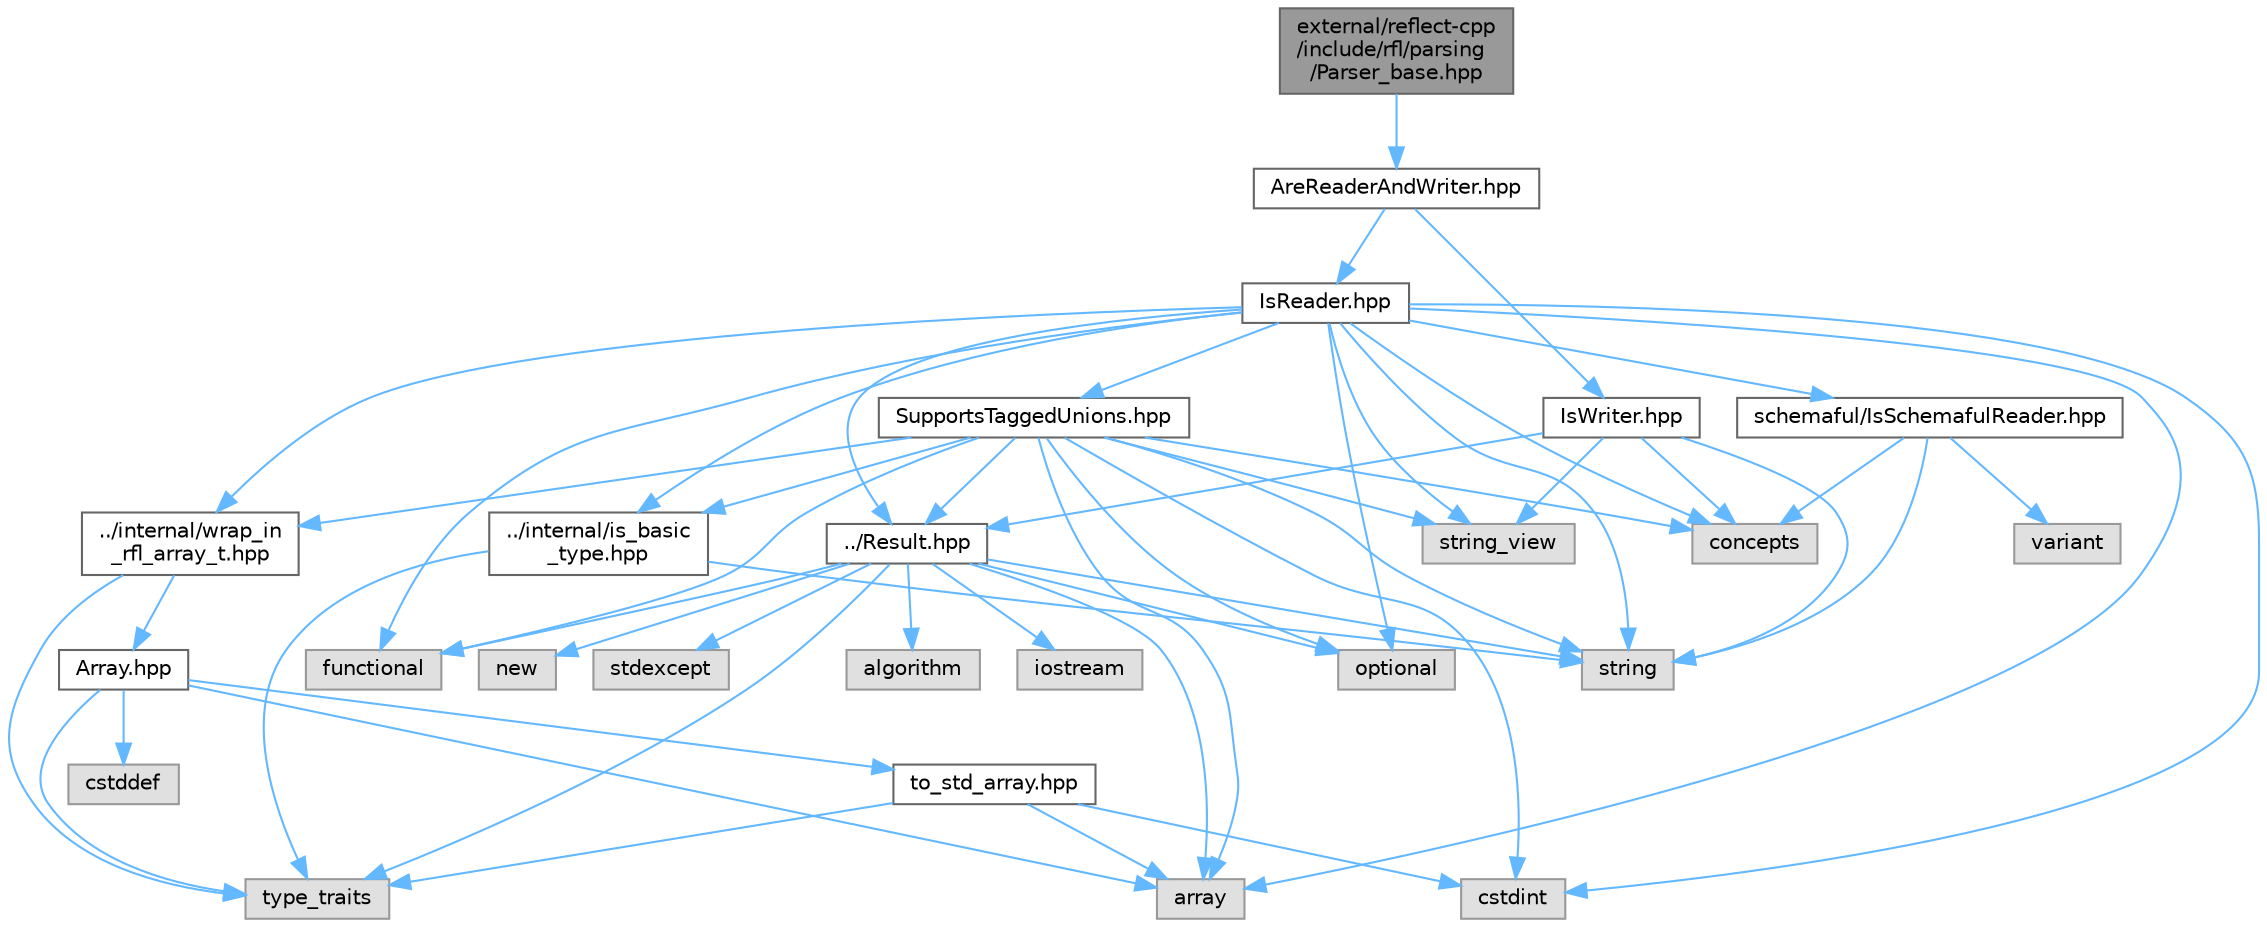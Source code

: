 digraph "external/reflect-cpp/include/rfl/parsing/Parser_base.hpp"
{
 // LATEX_PDF_SIZE
  bgcolor="transparent";
  edge [fontname=Helvetica,fontsize=10,labelfontname=Helvetica,labelfontsize=10];
  node [fontname=Helvetica,fontsize=10,shape=box,height=0.2,width=0.4];
  Node1 [id="Node000001",label="external/reflect-cpp\l/include/rfl/parsing\l/Parser_base.hpp",height=0.2,width=0.4,color="gray40", fillcolor="grey60", style="filled", fontcolor="black",tooltip=" "];
  Node1 -> Node2 [id="edge53_Node000001_Node000002",color="steelblue1",style="solid",tooltip=" "];
  Node2 [id="Node000002",label="AreReaderAndWriter.hpp",height=0.2,width=0.4,color="grey40", fillcolor="white", style="filled",URL="$_are_reader_and_writer_8hpp.html",tooltip=" "];
  Node2 -> Node3 [id="edge54_Node000002_Node000003",color="steelblue1",style="solid",tooltip=" "];
  Node3 [id="Node000003",label="IsReader.hpp",height=0.2,width=0.4,color="grey40", fillcolor="white", style="filled",URL="$_is_reader_8hpp.html",tooltip=" "];
  Node3 -> Node4 [id="edge55_Node000003_Node000004",color="steelblue1",style="solid",tooltip=" "];
  Node4 [id="Node000004",label="array",height=0.2,width=0.4,color="grey60", fillcolor="#E0E0E0", style="filled",tooltip=" "];
  Node3 -> Node5 [id="edge56_Node000003_Node000005",color="steelblue1",style="solid",tooltip=" "];
  Node5 [id="Node000005",label="concepts",height=0.2,width=0.4,color="grey60", fillcolor="#E0E0E0", style="filled",tooltip=" "];
  Node3 -> Node6 [id="edge57_Node000003_Node000006",color="steelblue1",style="solid",tooltip=" "];
  Node6 [id="Node000006",label="cstdint",height=0.2,width=0.4,color="grey60", fillcolor="#E0E0E0", style="filled",tooltip=" "];
  Node3 -> Node7 [id="edge58_Node000003_Node000007",color="steelblue1",style="solid",tooltip=" "];
  Node7 [id="Node000007",label="functional",height=0.2,width=0.4,color="grey60", fillcolor="#E0E0E0", style="filled",tooltip=" "];
  Node3 -> Node8 [id="edge59_Node000003_Node000008",color="steelblue1",style="solid",tooltip=" "];
  Node8 [id="Node000008",label="optional",height=0.2,width=0.4,color="grey60", fillcolor="#E0E0E0", style="filled",tooltip=" "];
  Node3 -> Node9 [id="edge60_Node000003_Node000009",color="steelblue1",style="solid",tooltip=" "];
  Node9 [id="Node000009",label="string",height=0.2,width=0.4,color="grey60", fillcolor="#E0E0E0", style="filled",tooltip=" "];
  Node3 -> Node10 [id="edge61_Node000003_Node000010",color="steelblue1",style="solid",tooltip=" "];
  Node10 [id="Node000010",label="string_view",height=0.2,width=0.4,color="grey60", fillcolor="#E0E0E0", style="filled",tooltip=" "];
  Node3 -> Node11 [id="edge62_Node000003_Node000011",color="steelblue1",style="solid",tooltip=" "];
  Node11 [id="Node000011",label="../Result.hpp",height=0.2,width=0.4,color="grey40", fillcolor="white", style="filled",URL="$_result_8hpp.html",tooltip=" "];
  Node11 -> Node12 [id="edge63_Node000011_Node000012",color="steelblue1",style="solid",tooltip=" "];
  Node12 [id="Node000012",label="algorithm",height=0.2,width=0.4,color="grey60", fillcolor="#E0E0E0", style="filled",tooltip=" "];
  Node11 -> Node4 [id="edge64_Node000011_Node000004",color="steelblue1",style="solid",tooltip=" "];
  Node11 -> Node7 [id="edge65_Node000011_Node000007",color="steelblue1",style="solid",tooltip=" "];
  Node11 -> Node13 [id="edge66_Node000011_Node000013",color="steelblue1",style="solid",tooltip=" "];
  Node13 [id="Node000013",label="iostream",height=0.2,width=0.4,color="grey60", fillcolor="#E0E0E0", style="filled",tooltip=" "];
  Node11 -> Node14 [id="edge67_Node000011_Node000014",color="steelblue1",style="solid",tooltip=" "];
  Node14 [id="Node000014",label="new",height=0.2,width=0.4,color="grey60", fillcolor="#E0E0E0", style="filled",tooltip=" "];
  Node11 -> Node8 [id="edge68_Node000011_Node000008",color="steelblue1",style="solid",tooltip=" "];
  Node11 -> Node15 [id="edge69_Node000011_Node000015",color="steelblue1",style="solid",tooltip=" "];
  Node15 [id="Node000015",label="stdexcept",height=0.2,width=0.4,color="grey60", fillcolor="#E0E0E0", style="filled",tooltip=" "];
  Node11 -> Node9 [id="edge70_Node000011_Node000009",color="steelblue1",style="solid",tooltip=" "];
  Node11 -> Node16 [id="edge71_Node000011_Node000016",color="steelblue1",style="solid",tooltip=" "];
  Node16 [id="Node000016",label="type_traits",height=0.2,width=0.4,color="grey60", fillcolor="#E0E0E0", style="filled",tooltip=" "];
  Node3 -> Node17 [id="edge72_Node000003_Node000017",color="steelblue1",style="solid",tooltip=" "];
  Node17 [id="Node000017",label="../internal/is_basic\l_type.hpp",height=0.2,width=0.4,color="grey40", fillcolor="white", style="filled",URL="$is__basic__type_8hpp.html",tooltip=" "];
  Node17 -> Node9 [id="edge73_Node000017_Node000009",color="steelblue1",style="solid",tooltip=" "];
  Node17 -> Node16 [id="edge74_Node000017_Node000016",color="steelblue1",style="solid",tooltip=" "];
  Node3 -> Node18 [id="edge75_Node000003_Node000018",color="steelblue1",style="solid",tooltip=" "];
  Node18 [id="Node000018",label="../internal/wrap_in\l_rfl_array_t.hpp",height=0.2,width=0.4,color="grey40", fillcolor="white", style="filled",URL="$wrap__in__rfl__array__t_8hpp.html",tooltip=" "];
  Node18 -> Node16 [id="edge76_Node000018_Node000016",color="steelblue1",style="solid",tooltip=" "];
  Node18 -> Node19 [id="edge77_Node000018_Node000019",color="steelblue1",style="solid",tooltip=" "];
  Node19 [id="Node000019",label="Array.hpp",height=0.2,width=0.4,color="grey40", fillcolor="white", style="filled",URL="$_array_8hpp.html",tooltip=" "];
  Node19 -> Node4 [id="edge78_Node000019_Node000004",color="steelblue1",style="solid",tooltip=" "];
  Node19 -> Node20 [id="edge79_Node000019_Node000020",color="steelblue1",style="solid",tooltip=" "];
  Node20 [id="Node000020",label="cstddef",height=0.2,width=0.4,color="grey60", fillcolor="#E0E0E0", style="filled",tooltip=" "];
  Node19 -> Node16 [id="edge80_Node000019_Node000016",color="steelblue1",style="solid",tooltip=" "];
  Node19 -> Node21 [id="edge81_Node000019_Node000021",color="steelblue1",style="solid",tooltip=" "];
  Node21 [id="Node000021",label="to_std_array.hpp",height=0.2,width=0.4,color="grey40", fillcolor="white", style="filled",URL="$to__std__array_8hpp.html",tooltip=" "];
  Node21 -> Node4 [id="edge82_Node000021_Node000004",color="steelblue1",style="solid",tooltip=" "];
  Node21 -> Node6 [id="edge83_Node000021_Node000006",color="steelblue1",style="solid",tooltip=" "];
  Node21 -> Node16 [id="edge84_Node000021_Node000016",color="steelblue1",style="solid",tooltip=" "];
  Node3 -> Node22 [id="edge85_Node000003_Node000022",color="steelblue1",style="solid",tooltip=" "];
  Node22 [id="Node000022",label="SupportsTaggedUnions.hpp",height=0.2,width=0.4,color="grey40", fillcolor="white", style="filled",URL="$_supports_tagged_unions_8hpp.html",tooltip=" "];
  Node22 -> Node4 [id="edge86_Node000022_Node000004",color="steelblue1",style="solid",tooltip=" "];
  Node22 -> Node5 [id="edge87_Node000022_Node000005",color="steelblue1",style="solid",tooltip=" "];
  Node22 -> Node6 [id="edge88_Node000022_Node000006",color="steelblue1",style="solid",tooltip=" "];
  Node22 -> Node7 [id="edge89_Node000022_Node000007",color="steelblue1",style="solid",tooltip=" "];
  Node22 -> Node8 [id="edge90_Node000022_Node000008",color="steelblue1",style="solid",tooltip=" "];
  Node22 -> Node9 [id="edge91_Node000022_Node000009",color="steelblue1",style="solid",tooltip=" "];
  Node22 -> Node10 [id="edge92_Node000022_Node000010",color="steelblue1",style="solid",tooltip=" "];
  Node22 -> Node11 [id="edge93_Node000022_Node000011",color="steelblue1",style="solid",tooltip=" "];
  Node22 -> Node17 [id="edge94_Node000022_Node000017",color="steelblue1",style="solid",tooltip=" "];
  Node22 -> Node18 [id="edge95_Node000022_Node000018",color="steelblue1",style="solid",tooltip=" "];
  Node3 -> Node23 [id="edge96_Node000003_Node000023",color="steelblue1",style="solid",tooltip=" "];
  Node23 [id="Node000023",label="schemaful/IsSchemafulReader.hpp",height=0.2,width=0.4,color="grey40", fillcolor="white", style="filled",URL="$_is_schemaful_reader_8hpp.html",tooltip=" "];
  Node23 -> Node5 [id="edge97_Node000023_Node000005",color="steelblue1",style="solid",tooltip=" "];
  Node23 -> Node9 [id="edge98_Node000023_Node000009",color="steelblue1",style="solid",tooltip=" "];
  Node23 -> Node24 [id="edge99_Node000023_Node000024",color="steelblue1",style="solid",tooltip=" "];
  Node24 [id="Node000024",label="variant",height=0.2,width=0.4,color="grey60", fillcolor="#E0E0E0", style="filled",tooltip=" "];
  Node2 -> Node25 [id="edge100_Node000002_Node000025",color="steelblue1",style="solid",tooltip=" "];
  Node25 [id="Node000025",label="IsWriter.hpp",height=0.2,width=0.4,color="grey40", fillcolor="white", style="filled",URL="$_is_writer_8hpp.html",tooltip=" "];
  Node25 -> Node5 [id="edge101_Node000025_Node000005",color="steelblue1",style="solid",tooltip=" "];
  Node25 -> Node9 [id="edge102_Node000025_Node000009",color="steelblue1",style="solid",tooltip=" "];
  Node25 -> Node10 [id="edge103_Node000025_Node000010",color="steelblue1",style="solid",tooltip=" "];
  Node25 -> Node11 [id="edge104_Node000025_Node000011",color="steelblue1",style="solid",tooltip=" "];
}

